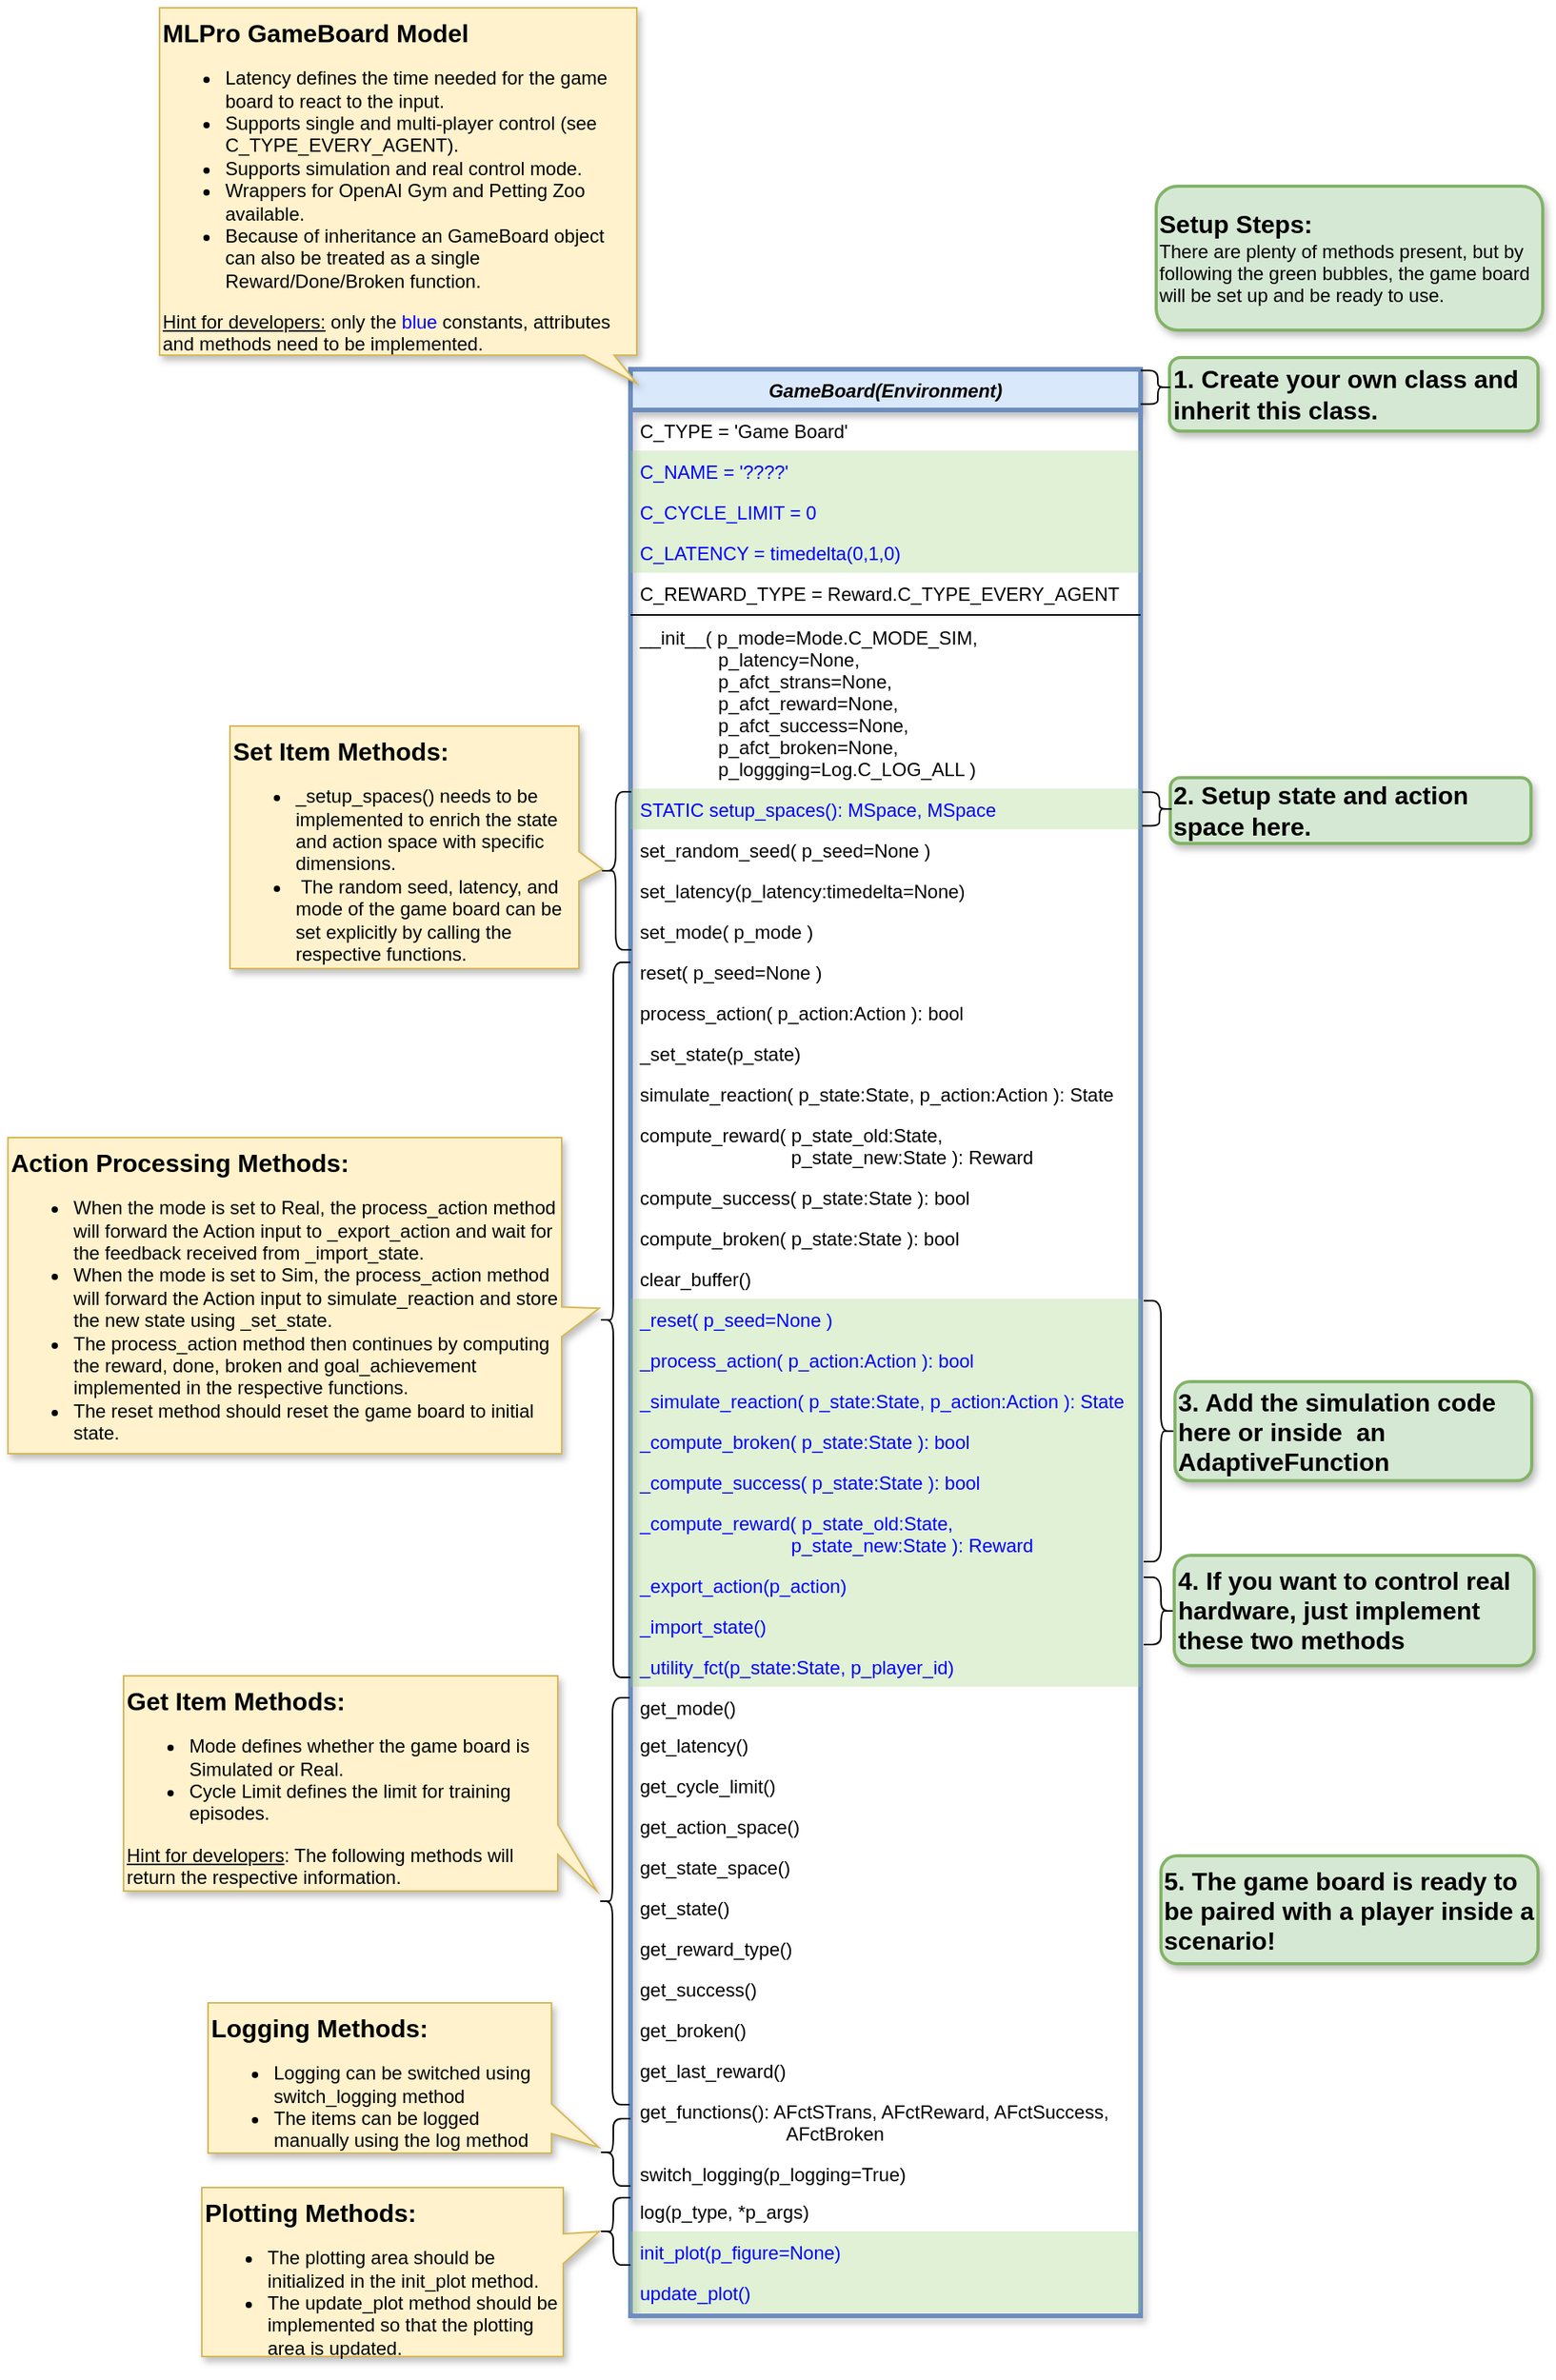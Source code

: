 <mxfile version="16.5.1" type="device"><diagram id="C5RBs43oDa-KdzZeNtuy" name="Page-1"><mxGraphModel dx="1422" dy="985" grid="1" gridSize="1" guides="1" tooltips="1" connect="1" arrows="1" fold="1" page="1" pageScale="1" pageWidth="2336" pageHeight="1654" math="0" shadow="0"><root><mxCell id="WIyWlLk6GJQsqaUBKTNV-0"/><mxCell id="WIyWlLk6GJQsqaUBKTNV-1" parent="WIyWlLk6GJQsqaUBKTNV-0"/><mxCell id="uryo6djWwB9KvB10PPW3-9" value="GameBoard(Environment)" style="swimlane;fontStyle=3;align=center;verticalAlign=top;childLayout=stackLayout;horizontal=1;startSize=26;horizontalStack=0;resizeParent=1;resizeLast=0;collapsible=1;marginBottom=0;rounded=0;shadow=1;strokeWidth=3;fillColor=#dae8fc;strokeColor=#6c8ebf;" parent="WIyWlLk6GJQsqaUBKTNV-1" vertex="1"><mxGeometry x="720" y="280" width="326" height="1244" as="geometry"><mxRectangle x="720" y="280" width="160" height="26" as="alternateBounds"/></mxGeometry></mxCell><mxCell id="uryo6djWwB9KvB10PPW3-32" value="C_TYPE = 'Game Board'" style="text;align=left;verticalAlign=top;spacingLeft=4;spacingRight=4;overflow=hidden;rotatable=0;points=[[0,0.5],[1,0.5]];portConstraint=eastwest;shadow=1;" parent="uryo6djWwB9KvB10PPW3-9" vertex="1"><mxGeometry y="26" width="326" height="26" as="geometry"/></mxCell><mxCell id="TkYJrqFQ1CF6RyTgF1H_-7" value="C_NAME = '????'&#10;" style="text;align=left;verticalAlign=top;spacingLeft=4;spacingRight=4;overflow=hidden;rotatable=0;points=[[0,0.5],[1,0.5]];portConstraint=eastwest;fontColor=#0000FF;shadow=0;fillColor=#97D077;opacity=30;" parent="uryo6djWwB9KvB10PPW3-9" vertex="1"><mxGeometry y="52" width="326" height="26" as="geometry"/></mxCell><mxCell id="Yf6gx2YHQmqgPu_oZxqH-2" value="C_CYCLE_LIMIT = 0" style="text;align=left;verticalAlign=top;spacingLeft=4;spacingRight=4;overflow=hidden;rotatable=0;points=[[0,0.5],[1,0.5]];portConstraint=eastwest;fontColor=#0000FF;shadow=0;fillColor=#97D077;opacity=30;" parent="uryo6djWwB9KvB10PPW3-9" vertex="1"><mxGeometry y="78" width="326" height="26" as="geometry"/></mxCell><mxCell id="PS3gJ7g6Pr1Fm79Ggyp9-0" value="C_LATENCY = timedelta(0,1,0)" style="text;align=left;verticalAlign=top;spacingLeft=4;spacingRight=4;overflow=hidden;rotatable=0;points=[[0,0.5],[1,0.5]];portConstraint=eastwest;fontColor=#0000FF;shadow=0;fillColor=#97D077;opacity=30;" parent="uryo6djWwB9KvB10PPW3-9" vertex="1"><mxGeometry y="104" width="326" height="26" as="geometry"/></mxCell><mxCell id="PS3gJ7g6Pr1Fm79Ggyp9-1" value="C_REWARD_TYPE = Reward.C_TYPE_EVERY_AGENT" style="text;align=left;verticalAlign=top;spacingLeft=4;spacingRight=4;overflow=hidden;rotatable=0;points=[[0,0.5],[1,0.5]];portConstraint=eastwest;fontColor=#000000;shadow=0;fillColor=none;opacity=30;" parent="uryo6djWwB9KvB10PPW3-9" vertex="1"><mxGeometry y="130" width="326" height="26" as="geometry"/></mxCell><mxCell id="uryo6djWwB9KvB10PPW3-10" value="" style="line;html=1;strokeWidth=1;align=left;verticalAlign=middle;spacingTop=-1;spacingLeft=3;spacingRight=3;rotatable=0;labelPosition=right;points=[];portConstraint=eastwest;shadow=0;fillColor=#97D077;" parent="uryo6djWwB9KvB10PPW3-9" vertex="1"><mxGeometry y="156" width="326" height="2" as="geometry"/></mxCell><mxCell id="uryo6djWwB9KvB10PPW3-11" value="__init__( p_mode=Mode.C_MODE_SIM, &#10;               p_latency=None,&#10;               p_afct_strans=None,&#10;               p_afct_reward=None,&#10;               p_afct_success=None,&#10;               p_afct_broken=None,&#10;               p_loggging=Log.C_LOG_ALL )" style="text;align=left;verticalAlign=top;spacingLeft=4;spacingRight=4;overflow=hidden;rotatable=0;points=[[0,0.5],[1,0.5]];portConstraint=eastwest;shadow=1;" parent="uryo6djWwB9KvB10PPW3-9" vertex="1"><mxGeometry y="158" width="326" height="110" as="geometry"/></mxCell><mxCell id="m5Z3VqhdcBbQB_03TkeZ-0" value="STATIC setup_spaces(): MSpace, MSpace" style="text;align=left;verticalAlign=top;spacingLeft=4;spacingRight=4;overflow=hidden;rotatable=0;points=[[0,0.5],[1,0.5]];portConstraint=eastwest;fontColor=#0000FF;shadow=0;fillColor=#97D077;opacity=30;" parent="uryo6djWwB9KvB10PPW3-9" vertex="1"><mxGeometry y="268" width="326" height="26" as="geometry"/></mxCell><mxCell id="m5Z3VqhdcBbQB_03TkeZ-37" value="set_random_seed( p_seed=None )" style="text;align=left;verticalAlign=top;spacingLeft=4;spacingRight=4;overflow=hidden;rotatable=0;points=[[0,0.5],[1,0.5]];portConstraint=eastwest;shadow=1;" parent="uryo6djWwB9KvB10PPW3-9" vertex="1"><mxGeometry y="294" width="326" height="26" as="geometry"/></mxCell><mxCell id="m5Z3VqhdcBbQB_03TkeZ-30" value="set_latency(p_latency:timedelta=None)" style="text;align=left;verticalAlign=top;spacingLeft=4;spacingRight=4;overflow=hidden;rotatable=0;points=[[0,0.5],[1,0.5]];portConstraint=eastwest;shadow=1;" parent="uryo6djWwB9KvB10PPW3-9" vertex="1"><mxGeometry y="320" width="326" height="26" as="geometry"/></mxCell><mxCell id="TkYJrqFQ1CF6RyTgF1H_-2" value="set_mode( p_mode )" style="text;align=left;verticalAlign=top;spacingLeft=4;spacingRight=4;overflow=hidden;rotatable=0;points=[[0,0.5],[1,0.5]];portConstraint=eastwest;shadow=1;" parent="uryo6djWwB9KvB10PPW3-9" vertex="1"><mxGeometry y="346" width="326" height="26" as="geometry"/></mxCell><mxCell id="m5Z3VqhdcBbQB_03TkeZ-38" value="reset( p_seed=None )" style="text;align=left;verticalAlign=top;spacingLeft=4;spacingRight=4;overflow=hidden;rotatable=0;points=[[0,0.5],[1,0.5]];portConstraint=eastwest;fontColor=default;shadow=0;fillColor=none;opacity=30;" parent="uryo6djWwB9KvB10PPW3-9" vertex="1"><mxGeometry y="372" width="326" height="26" as="geometry"/></mxCell><mxCell id="m5Z3VqhdcBbQB_03TkeZ-5" value="process_action( p_action:Action ): bool" style="text;align=left;verticalAlign=top;spacingLeft=4;spacingRight=4;overflow=hidden;rotatable=0;points=[[0,0.5],[1,0.5]];portConstraint=eastwest;shadow=1;" parent="uryo6djWwB9KvB10PPW3-9" vertex="1"><mxGeometry y="398" width="326" height="26" as="geometry"/></mxCell><mxCell id="m5Z3VqhdcBbQB_03TkeZ-33" value="_set_state(p_state)" style="text;align=left;verticalAlign=top;spacingLeft=4;spacingRight=4;overflow=hidden;rotatable=0;points=[[0,0.5],[1,0.5]];portConstraint=eastwest;shadow=1;" parent="uryo6djWwB9KvB10PPW3-9" vertex="1"><mxGeometry y="424" width="326" height="26" as="geometry"/></mxCell><mxCell id="m5Z3VqhdcBbQB_03TkeZ-41" value="simulate_reaction( p_state:State, p_action:Action ): State" style="text;align=left;verticalAlign=top;spacingLeft=4;spacingRight=4;overflow=hidden;rotatable=0;points=[[0,0.5],[1,0.5]];portConstraint=eastwest;fontColor=#000000;shadow=0;fillColor=none;opacity=30;" parent="uryo6djWwB9KvB10PPW3-9" vertex="1"><mxGeometry y="450" width="326" height="26" as="geometry"/></mxCell><mxCell id="m5Z3VqhdcBbQB_03TkeZ-49" value="compute_reward( p_state_old:State, &#10;                             p_state_new:State ): Reward" style="text;align=left;verticalAlign=top;spacingLeft=4;spacingRight=4;overflow=hidden;rotatable=0;points=[[0,0.5],[1,0.5]];portConstraint=eastwest;fontColor=#000000;shadow=0;fillColor=none;opacity=30;" parent="uryo6djWwB9KvB10PPW3-9" vertex="1"><mxGeometry y="476" width="326" height="40" as="geometry"/></mxCell><mxCell id="m5Z3VqhdcBbQB_03TkeZ-50" value="compute_success( p_state:State ): bool" style="text;align=left;verticalAlign=top;spacingLeft=4;spacingRight=4;overflow=hidden;rotatable=0;points=[[0,0.5],[1,0.5]];portConstraint=eastwest;fontColor=#000000;shadow=0;fillColor=none;opacity=30;" parent="uryo6djWwB9KvB10PPW3-9" vertex="1"><mxGeometry y="516" width="326" height="26" as="geometry"/></mxCell><mxCell id="m5Z3VqhdcBbQB_03TkeZ-51" value="compute_broken( p_state:State ): bool" style="text;align=left;verticalAlign=top;spacingLeft=4;spacingRight=4;overflow=hidden;rotatable=0;points=[[0,0.5],[1,0.5]];portConstraint=eastwest;fontColor=#000000;shadow=0;fillColor=none;opacity=30;" parent="uryo6djWwB9KvB10PPW3-9" vertex="1"><mxGeometry y="542" width="326" height="26" as="geometry"/></mxCell><mxCell id="h_nIFbenNlT92Exz02W5-2" value="clear_buffer()" style="text;align=left;verticalAlign=top;spacingLeft=4;spacingRight=4;overflow=hidden;rotatable=0;points=[[0,0.5],[1,0.5]];portConstraint=eastwest;shadow=1;" parent="uryo6djWwB9KvB10PPW3-9" vertex="1"><mxGeometry y="568" width="326" height="26" as="geometry"/></mxCell><mxCell id="u0IvOw3KpwbFNofe5ejg-43" value="_reset( p_seed=None )" style="text;align=left;verticalAlign=top;spacingLeft=4;spacingRight=4;overflow=hidden;rotatable=0;points=[[0,0.5],[1,0.5]];portConstraint=eastwest;fontColor=#0000FF;shadow=0;fillColor=#97D077;opacity=30;" parent="uryo6djWwB9KvB10PPW3-9" vertex="1"><mxGeometry y="594" width="326" height="26" as="geometry"/></mxCell><mxCell id="h_nIFbenNlT92Exz02W5-3" value="_process_action( p_action:Action ): bool" style="text;align=left;verticalAlign=top;spacingLeft=4;spacingRight=4;overflow=hidden;rotatable=0;points=[[0,0.5],[1,0.5]];portConstraint=eastwest;shadow=0;fontColor=#0000FF;fillColor=#97D077;opacity=30;" parent="uryo6djWwB9KvB10PPW3-9" vertex="1"><mxGeometry y="620" width="326" height="26" as="geometry"/></mxCell><mxCell id="h_nIFbenNlT92Exz02W5-8" value="_simulate_reaction( p_state:State, p_action:Action ): State" style="text;align=left;verticalAlign=top;spacingLeft=4;spacingRight=4;overflow=hidden;rotatable=0;points=[[0,0.5],[1,0.5]];portConstraint=eastwest;fontColor=#0000FF;shadow=0;fillColor=#97D077;opacity=30;" parent="uryo6djWwB9KvB10PPW3-9" vertex="1"><mxGeometry y="646" width="326" height="26" as="geometry"/></mxCell><mxCell id="h_nIFbenNlT92Exz02W5-7" value="_compute_broken( p_state:State ): bool" style="text;align=left;verticalAlign=top;spacingLeft=4;spacingRight=4;overflow=hidden;rotatable=0;points=[[0,0.5],[1,0.5]];portConstraint=eastwest;fontColor=#0000FF;shadow=0;fillColor=#97D077;opacity=30;" parent="uryo6djWwB9KvB10PPW3-9" vertex="1"><mxGeometry y="672" width="326" height="26" as="geometry"/></mxCell><mxCell id="h_nIFbenNlT92Exz02W5-6" value="_compute_success( p_state:State ): bool" style="text;align=left;verticalAlign=top;spacingLeft=4;spacingRight=4;overflow=hidden;rotatable=0;points=[[0,0.5],[1,0.5]];portConstraint=eastwest;fontColor=#0000FF;shadow=0;fillColor=#97D077;opacity=30;" parent="uryo6djWwB9KvB10PPW3-9" vertex="1"><mxGeometry y="698" width="326" height="26" as="geometry"/></mxCell><mxCell id="h_nIFbenNlT92Exz02W5-4" value="_compute_reward( p_state_old:State,&#10;                             p_state_new:State ): Reward" style="text;align=left;verticalAlign=top;spacingLeft=4;spacingRight=4;overflow=hidden;rotatable=0;points=[[0,0.5],[1,0.5]];portConstraint=eastwest;shadow=0;fillColor=#97D077;opacity=30;strokeColor=none;fontColor=#0000FF;" parent="uryo6djWwB9KvB10PPW3-9" vertex="1"><mxGeometry y="724" width="326" height="40" as="geometry"/></mxCell><mxCell id="m5Z3VqhdcBbQB_03TkeZ-6" value="_export_action(p_action)" style="text;align=left;verticalAlign=top;spacingLeft=4;spacingRight=4;overflow=hidden;rotatable=0;points=[[0,0.5],[1,0.5]];portConstraint=eastwest;fontColor=#0000FF;shadow=0;fillColor=#97D077;opacity=30;" parent="uryo6djWwB9KvB10PPW3-9" vertex="1"><mxGeometry y="764" width="326" height="26" as="geometry"/></mxCell><mxCell id="m5Z3VqhdcBbQB_03TkeZ-7" value="_import_state()" style="text;align=left;verticalAlign=top;spacingLeft=4;spacingRight=4;overflow=hidden;rotatable=0;points=[[0,0.5],[1,0.5]];portConstraint=eastwest;fontColor=#0000FF;shadow=0;fillColor=#97D077;opacity=30;" parent="uryo6djWwB9KvB10PPW3-9" vertex="1"><mxGeometry y="790" width="326" height="26" as="geometry"/></mxCell><mxCell id="BFum-RqmHWppBIVXIEQs-0" value="_utility_fct(p_state:State, p_player_id)" style="text;align=left;verticalAlign=top;spacingLeft=4;spacingRight=4;overflow=hidden;rotatable=0;points=[[0,0.5],[1,0.5]];portConstraint=eastwest;fontColor=#0000FF;shadow=0;fillColor=#97D077;opacity=30;" vertex="1" parent="uryo6djWwB9KvB10PPW3-9"><mxGeometry y="816" width="326" height="26" as="geometry"/></mxCell><mxCell id="TkYJrqFQ1CF6RyTgF1H_-1" value="get_mode()" style="text;align=left;verticalAlign=top;spacingLeft=4;spacingRight=4;overflow=hidden;rotatable=0;points=[[0,0.5],[1,0.5]];portConstraint=eastwest;shadow=1;" parent="uryo6djWwB9KvB10PPW3-9" vertex="1"><mxGeometry y="842" width="326" height="24" as="geometry"/></mxCell><mxCell id="m5Z3VqhdcBbQB_03TkeZ-29" value="get_latency()" style="text;align=left;verticalAlign=top;spacingLeft=4;spacingRight=4;overflow=hidden;rotatable=0;points=[[0,0.5],[1,0.5]];portConstraint=eastwest;shadow=1;" parent="uryo6djWwB9KvB10PPW3-9" vertex="1"><mxGeometry y="866" width="326" height="26" as="geometry"/></mxCell><mxCell id="m5Z3VqhdcBbQB_03TkeZ-4" value="get_cycle_limit()" style="text;align=left;verticalAlign=top;spacingLeft=4;spacingRight=4;overflow=hidden;rotatable=0;points=[[0,0.5],[1,0.5]];portConstraint=eastwest;shadow=1;" parent="uryo6djWwB9KvB10PPW3-9" vertex="1"><mxGeometry y="892" width="326" height="26" as="geometry"/></mxCell><mxCell id="m5Z3VqhdcBbQB_03TkeZ-28" value="get_action_space()" style="text;align=left;verticalAlign=top;spacingLeft=4;spacingRight=4;overflow=hidden;rotatable=0;points=[[0,0.5],[1,0.5]];portConstraint=eastwest;shadow=1;" parent="uryo6djWwB9KvB10PPW3-9" vertex="1"><mxGeometry y="918" width="326" height="26" as="geometry"/></mxCell><mxCell id="m5Z3VqhdcBbQB_03TkeZ-27" value="get_state_space()" style="text;align=left;verticalAlign=top;spacingLeft=4;spacingRight=4;overflow=hidden;rotatable=0;points=[[0,0.5],[1,0.5]];portConstraint=eastwest;shadow=1;" parent="uryo6djWwB9KvB10PPW3-9" vertex="1"><mxGeometry y="944" width="326" height="26" as="geometry"/></mxCell><mxCell id="m5Z3VqhdcBbQB_03TkeZ-32" value="get_state()" style="text;align=left;verticalAlign=top;spacingLeft=4;spacingRight=4;overflow=hidden;rotatable=0;points=[[0,0.5],[1,0.5]];portConstraint=eastwest;shadow=1;" parent="uryo6djWwB9KvB10PPW3-9" vertex="1"><mxGeometry y="970" width="326" height="26" as="geometry"/></mxCell><mxCell id="m5Z3VqhdcBbQB_03TkeZ-31" value="get_reward_type()" style="text;align=left;verticalAlign=top;spacingLeft=4;spacingRight=4;overflow=hidden;rotatable=0;points=[[0,0.5],[1,0.5]];portConstraint=eastwest;shadow=1;" parent="uryo6djWwB9KvB10PPW3-9" vertex="1"><mxGeometry y="996" width="326" height="26" as="geometry"/></mxCell><mxCell id="m5Z3VqhdcBbQB_03TkeZ-34" value="get_success()" style="text;align=left;verticalAlign=top;spacingLeft=4;spacingRight=4;overflow=hidden;rotatable=0;points=[[0,0.5],[1,0.5]];portConstraint=eastwest;shadow=1;" parent="uryo6djWwB9KvB10PPW3-9" vertex="1"><mxGeometry y="1022" width="326" height="26" as="geometry"/></mxCell><mxCell id="m5Z3VqhdcBbQB_03TkeZ-35" value="get_broken()" style="text;align=left;verticalAlign=top;spacingLeft=4;spacingRight=4;overflow=hidden;rotatable=0;points=[[0,0.5],[1,0.5]];portConstraint=eastwest;shadow=1;" parent="uryo6djWwB9KvB10PPW3-9" vertex="1"><mxGeometry y="1048" width="326" height="26" as="geometry"/></mxCell><mxCell id="h_nIFbenNlT92Exz02W5-1" value="get_last_reward()" style="text;align=left;verticalAlign=top;spacingLeft=4;spacingRight=4;overflow=hidden;rotatable=0;points=[[0,0.5],[1,0.5]];portConstraint=eastwest;shadow=1;" parent="uryo6djWwB9KvB10PPW3-9" vertex="1"><mxGeometry y="1074" width="326" height="26" as="geometry"/></mxCell><mxCell id="m5Z3VqhdcBbQB_03TkeZ-36" value="get_functions(): AFctSTrans, AFctReward, AFctSuccess, &#10;                            AFctBroken" style="text;align=left;verticalAlign=top;spacingLeft=4;spacingRight=4;overflow=hidden;rotatable=0;points=[[0,0.5],[1,0.5]];portConstraint=eastwest;shadow=1;" parent="uryo6djWwB9KvB10PPW3-9" vertex="1"><mxGeometry y="1100" width="326" height="40" as="geometry"/></mxCell><mxCell id="TkYJrqFQ1CF6RyTgF1H_-10" value="switch_logging(p_logging=True)" style="text;align=left;verticalAlign=top;spacingLeft=4;spacingRight=4;overflow=hidden;rotatable=0;points=[[0,0.5],[1,0.5]];portConstraint=eastwest;shadow=1;" parent="uryo6djWwB9KvB10PPW3-9" vertex="1"><mxGeometry y="1140" width="326" height="24" as="geometry"/></mxCell><mxCell id="TkYJrqFQ1CF6RyTgF1H_-11" value="log(p_type, *p_args)" style="text;align=left;verticalAlign=top;spacingLeft=4;spacingRight=4;overflow=hidden;rotatable=0;points=[[0,0.5],[1,0.5]];portConstraint=eastwest;shadow=1;" parent="uryo6djWwB9KvB10PPW3-9" vertex="1"><mxGeometry y="1164" width="326" height="26" as="geometry"/></mxCell><mxCell id="TkYJrqFQ1CF6RyTgF1H_-16" value="init_plot(p_figure=None)" style="text;align=left;verticalAlign=top;spacingLeft=4;spacingRight=4;overflow=hidden;rotatable=0;points=[[0,0.5],[1,0.5]];portConstraint=eastwest;fontColor=#0000FF;shadow=0;fillColor=#97D077;opacity=30;" parent="uryo6djWwB9KvB10PPW3-9" vertex="1"><mxGeometry y="1190" width="326" height="26" as="geometry"/></mxCell><mxCell id="TkYJrqFQ1CF6RyTgF1H_-17" value="update_plot()" style="text;align=left;verticalAlign=top;spacingLeft=4;spacingRight=4;overflow=hidden;rotatable=0;points=[[0,0.5],[1,0.5]];portConstraint=eastwest;fontColor=#0000FF;shadow=0;fillColor=#97D077;opacity=30;" parent="uryo6djWwB9KvB10PPW3-9" vertex="1"><mxGeometry y="1216" width="326" height="26" as="geometry"/></mxCell><mxCell id="_9IKaMPaV6bp4jiZvNZ1-3" value="&lt;b&gt;&lt;font style=&quot;font-size: 16px&quot;&gt;MLPro GameBoard Model&lt;/font&gt;&lt;br&gt;&lt;/b&gt;&lt;ul&gt;&lt;li&gt;Latency defines the time needed for the game board to react to the input.&lt;/li&gt;&lt;li&gt;&lt;span&gt;Supports single and multi-player control (see C_TYPE_EVERY_AGENT).&lt;/span&gt;&lt;/li&gt;&lt;li&gt;Supports simulation and real control mode.&lt;/li&gt;&lt;li&gt;Wrappers for OpenAI Gym and Petting Zoo available.&lt;/li&gt;&lt;li&gt;Because of inheritance an GameBoard object can also be treated as a single Reward/Done/Broken function.&lt;/li&gt;&lt;/ul&gt;&lt;div&gt;&lt;u&gt;Hint for developers:&lt;/u&gt; only the &lt;font color=&quot;#0000ff&quot;&gt;blue&lt;/font&gt; constants, attributes and methods need to be implemented.&lt;/div&gt;&lt;div&gt;&lt;br&gt;&lt;/div&gt;" style="shape=callout;whiteSpace=wrap;html=1;perimeter=calloutPerimeter;shadow=1;fillColor=#fff2cc;strokeColor=#d6b656;align=left;verticalAlign=top;base=19;size=18;position=0.89;position2=1;" parent="WIyWlLk6GJQsqaUBKTNV-1" vertex="1"><mxGeometry x="419" y="49" width="305" height="240" as="geometry"/></mxCell><mxCell id="TkYJrqFQ1CF6RyTgF1H_-71" value="&lt;b&gt;&lt;font style=&quot;font-size: 16px&quot;&gt;Set Item Methods:&lt;/font&gt;&lt;/b&gt;&lt;br&gt;&lt;ul&gt;&lt;li&gt;_setup_spaces() needs to be implemented to enrich the state and action space with specific dimensions.&lt;/li&gt;&lt;li&gt;&lt;b style=&quot;font-weight: bold&quot;&gt;&amp;nbsp;&lt;/b&gt;The random seed, latency, and mode of the game board can be set explicitly by calling the respective functions.&amp;nbsp;&lt;/li&gt;&lt;/ul&gt;" style="shape=callout;whiteSpace=wrap;html=1;perimeter=calloutPerimeter;shadow=1;fillColor=#fff2cc;strokeColor=#d6b656;align=left;verticalAlign=top;base=19;size=15;position=0.36;position2=0.41;direction=north;" parent="WIyWlLk6GJQsqaUBKTNV-1" vertex="1"><mxGeometry x="464" y="508" width="238" height="155" as="geometry"/></mxCell><mxCell id="TkYJrqFQ1CF6RyTgF1H_-82" value="&lt;b style=&quot;&quot;&gt;&lt;font style=&quot;font-size: 16px&quot;&gt;2. Setup state and action space here.&lt;/font&gt;&lt;/b&gt;" style="rounded=1;whiteSpace=wrap;html=1;strokeColor=#82b366;strokeWidth=2;align=left;fillColor=#d5e8d4;shadow=1;" parent="WIyWlLk6GJQsqaUBKTNV-1" vertex="1"><mxGeometry x="1065" y="541" width="230.5" height="42" as="geometry"/></mxCell><mxCell id="TkYJrqFQ1CF6RyTgF1H_-85" value="&lt;b&gt;&lt;font style=&quot;font-size: 16px&quot;&gt;3. Add the simulation code here or inside&amp;nbsp; an AdaptiveFunction&lt;/font&gt;&lt;/b&gt;" style="rounded=1;whiteSpace=wrap;html=1;strokeColor=#82b366;strokeWidth=2;align=left;fillColor=#d5e8d4;shadow=1;" parent="WIyWlLk6GJQsqaUBKTNV-1" vertex="1"><mxGeometry x="1068" y="927" width="228" height="63.26" as="geometry"/></mxCell><mxCell id="TkYJrqFQ1CF6RyTgF1H_-86" value="&lt;b&gt;&lt;font style=&quot;font-size: 16px&quot;&gt;5. The game board is ready to be paired with a player inside a scenario!&lt;/font&gt;&lt;/b&gt;" style="rounded=1;whiteSpace=wrap;html=1;strokeColor=#82b366;strokeWidth=2;align=left;fillColor=#d5e8d4;shadow=1;" parent="WIyWlLk6GJQsqaUBKTNV-1" vertex="1"><mxGeometry x="1059" y="1230" width="241" height="69" as="geometry"/></mxCell><mxCell id="TkYJrqFQ1CF6RyTgF1H_-87" value="&lt;b style=&quot;&quot;&gt;&lt;font style=&quot;font-size: 16px&quot;&gt;1. Create your own class and inherit this class.&lt;/font&gt;&lt;/b&gt;" style="rounded=1;whiteSpace=wrap;html=1;strokeColor=#82b366;strokeWidth=2;align=left;fillColor=#d5e8d4;shadow=1;" parent="WIyWlLk6GJQsqaUBKTNV-1" vertex="1"><mxGeometry x="1064.5" y="272.5" width="235.5" height="47" as="geometry"/></mxCell><mxCell id="TkYJrqFQ1CF6RyTgF1H_-89" value="&lt;b&gt;&lt;font style=&quot;font-size: 16px&quot;&gt;Setup Steps:&lt;/font&gt;&lt;/b&gt;&lt;br&gt;&lt;span&gt;There are plenty of methods present, but by following the green bubbles, the game board will be set up and be ready to use.&lt;/span&gt;" style="rounded=1;whiteSpace=wrap;html=1;strokeColor=#82b366;strokeWidth=2;align=left;fillColor=#d5e8d4;shadow=1;glass=0;sketch=0;" parent="WIyWlLk6GJQsqaUBKTNV-1" vertex="1"><mxGeometry x="1056" y="163" width="247" height="92" as="geometry"/></mxCell><mxCell id="TkYJrqFQ1CF6RyTgF1H_-91" value="&lt;b&gt;&lt;font style=&quot;font-size: 16px&quot;&gt;Get Item Methods:&lt;/font&gt;&lt;/b&gt;&lt;br&gt;&lt;ul&gt;&lt;li&gt;Mode defines whether the game board is Simulated or Real.&lt;/li&gt;&lt;li&gt;&lt;span&gt;Cycle Limit defines the limit for training episodes.&lt;/span&gt;&lt;br&gt;&lt;/li&gt;&lt;/ul&gt;&lt;u&gt;Hint for developers&lt;/u&gt;: The following methods will return the respective information." style="shape=callout;whiteSpace=wrap;html=1;perimeter=calloutPerimeter;shadow=1;fillColor=#fff2cc;strokeColor=#d6b656;align=left;verticalAlign=top;base=19;size=25;position=0.17;position2=0;direction=north;" parent="WIyWlLk6GJQsqaUBKTNV-1" vertex="1"><mxGeometry x="396" y="1115" width="302.5" height="137.5" as="geometry"/></mxCell><mxCell id="TkYJrqFQ1CF6RyTgF1H_-92" value="&lt;b&gt;&lt;font style=&quot;font-size: 16px&quot;&gt;Logging Methods:&lt;/font&gt;&lt;/b&gt;&lt;br&gt;&lt;ul&gt;&lt;li&gt;Logging can be switched using switch_logging method&lt;/li&gt;&lt;li&gt;The items can be logged manually using the log method&lt;/li&gt;&lt;/ul&gt;" style="shape=callout;whiteSpace=wrap;html=1;perimeter=calloutPerimeter;shadow=1;fillColor=#fff2cc;strokeColor=#d6b656;align=left;verticalAlign=top;base=19;size=30;position=0.13;position2=0.04;direction=north;" parent="WIyWlLk6GJQsqaUBKTNV-1" vertex="1"><mxGeometry x="449.98" y="1324" width="249.5" height="96" as="geometry"/></mxCell><mxCell id="TkYJrqFQ1CF6RyTgF1H_-93" value="&lt;b&gt;&lt;font style=&quot;font-size: 16px&quot;&gt;Plotting Methods:&lt;/font&gt;&lt;/b&gt;&lt;br&gt;&lt;ul&gt;&lt;li&gt;The plotting area should be initialized in the init_plot method.&lt;/li&gt;&lt;li&gt;The update_plot method should be implemented so that the plotting area is updated.&lt;/li&gt;&lt;/ul&gt;" style="shape=callout;whiteSpace=wrap;html=1;perimeter=calloutPerimeter;shadow=1;fillColor=#fff2cc;strokeColor=#d6b656;align=left;verticalAlign=top;base=19;size=23;position=0.55;position2=0.74;direction=north;" parent="WIyWlLk6GJQsqaUBKTNV-1" vertex="1"><mxGeometry x="446" y="1442" width="254" height="108" as="geometry"/></mxCell><mxCell id="PS3gJ7g6Pr1Fm79Ggyp9-3" value="" style="shape=curlyBracket;whiteSpace=wrap;html=1;rounded=1;flipH=1;size=0.449;rotation=-180;" parent="WIyWlLk6GJQsqaUBKTNV-1" vertex="1"><mxGeometry x="700" y="659" width="20" height="457" as="geometry"/></mxCell><mxCell id="fwZURScVZWurHKO7oIRO-0" value="&lt;b&gt;&lt;font style=&quot;font-size: 16px&quot;&gt;Action Processing Methods:&lt;/font&gt;&lt;/b&gt;&lt;br&gt;&lt;ul&gt;&lt;li&gt;When the mode is set to Real, the process_action method will forward the Action input to _export_action and wait for the feedback received from _import_state.&lt;/li&gt;&lt;li&gt;When the mode is set to Sim, the process_action method will forward the Action input to simulate_reaction and store the new state using _set_state.&lt;/li&gt;&lt;li&gt;The process_action method then continues by computing the reward, done, broken and goal_achievement implemented in the respective functions.&lt;/li&gt;&lt;li&gt;The reset method should reset the game board to initial state.&lt;/li&gt;&lt;/ul&gt;" style="shape=callout;whiteSpace=wrap;html=1;perimeter=calloutPerimeter;shadow=1;fillColor=#fff2cc;strokeColor=#d6b656;align=left;verticalAlign=top;base=19;size=24;position=0.37;position2=0.46;direction=north;" parent="WIyWlLk6GJQsqaUBKTNV-1" vertex="1"><mxGeometry x="322.12" y="771" width="377.88" height="202" as="geometry"/></mxCell><mxCell id="fwZURScVZWurHKO7oIRO-11" value="" style="shape=curlyBracket;whiteSpace=wrap;html=1;rounded=1;" parent="WIyWlLk6GJQsqaUBKTNV-1" vertex="1"><mxGeometry x="700.5" y="550" width="20" height="101" as="geometry"/></mxCell><mxCell id="fwZURScVZWurHKO7oIRO-12" value="" style="shape=curlyBracket;whiteSpace=wrap;html=1;rounded=1;flipH=1;size=0.449;rotation=-180;" parent="WIyWlLk6GJQsqaUBKTNV-1" vertex="1"><mxGeometry x="699.48" y="1129" width="20" height="260" as="geometry"/></mxCell><mxCell id="fwZURScVZWurHKO7oIRO-13" value="" style="shape=curlyBracket;whiteSpace=wrap;html=1;rounded=1;flipH=1;size=0.449;rotation=-180;" parent="WIyWlLk6GJQsqaUBKTNV-1" vertex="1"><mxGeometry x="700" y="1398" width="20" height="43" as="geometry"/></mxCell><mxCell id="fwZURScVZWurHKO7oIRO-14" value="" style="shape=curlyBracket;whiteSpace=wrap;html=1;rounded=1;flipH=1;size=0.449;rotation=-180;" parent="WIyWlLk6GJQsqaUBKTNV-1" vertex="1"><mxGeometry x="700" y="1448.5" width="20" height="43" as="geometry"/></mxCell><mxCell id="gMEN6ZakPtvuJz19qwgH-0" value="" style="shape=curlyBracket;whiteSpace=wrap;html=1;rounded=1;flipH=1;size=0.449;rotation=0;" parent="WIyWlLk6GJQsqaUBKTNV-1" vertex="1"><mxGeometry x="1048" y="875.25" width="20" height="166.75" as="geometry"/></mxCell><mxCell id="gMEN6ZakPtvuJz19qwgH-1" value="" style="shape=curlyBracket;whiteSpace=wrap;html=1;rounded=1;flipH=1;size=0.449;rotation=0;" parent="WIyWlLk6GJQsqaUBKTNV-1" vertex="1"><mxGeometry x="1048" y="1052" width="20" height="43" as="geometry"/></mxCell><mxCell id="TkYJrqFQ1CF6RyTgF1H_-81" value="&lt;b&gt;&lt;font style=&quot;font-size: 16px&quot;&gt;4. If you want to control real hardware, just implement these two methods&lt;/font&gt;&lt;/b&gt;" style="rounded=1;whiteSpace=wrap;html=1;strokeColor=#82b366;strokeWidth=2;align=left;fillColor=#d5e8d4;shadow=1;" parent="WIyWlLk6GJQsqaUBKTNV-1" vertex="1"><mxGeometry x="1067.5" y="1038" width="230" height="70.5" as="geometry"/></mxCell><mxCell id="gMEN6ZakPtvuJz19qwgH-2" value="" style="shape=curlyBracket;whiteSpace=wrap;html=1;rounded=1;flipH=1;size=0.449;rotation=0;" parent="WIyWlLk6GJQsqaUBKTNV-1" vertex="1"><mxGeometry x="1047" y="550.25" width="20" height="21.5" as="geometry"/></mxCell><mxCell id="gMEN6ZakPtvuJz19qwgH-3" value="" style="shape=curlyBracket;whiteSpace=wrap;html=1;rounded=1;flipH=1;size=0.449;rotation=0;" parent="WIyWlLk6GJQsqaUBKTNV-1" vertex="1"><mxGeometry x="1046" y="280.75" width="20" height="21.5" as="geometry"/></mxCell></root></mxGraphModel></diagram></mxfile>